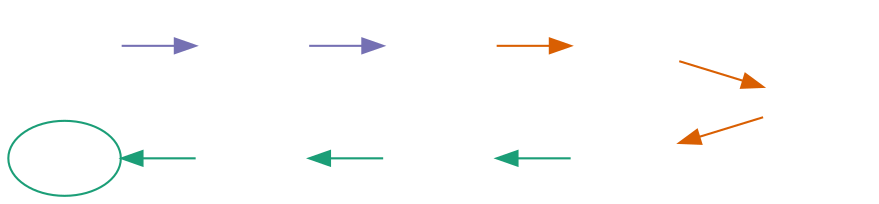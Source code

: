 digraph G {
    rankdir="LR";
    dpi=500
    bgcolor="transparent"
    node [colorscheme=dark24]
    edge [colorscheme=dark24]

    edge [color=white]
    node [color=white, fontcolor=white]

    1 -> 2  [color=3]
    2 -> 3  [color=3]
    3 -> 4  [color=2]
    4 -> 5  [color=2]

    // 5 -> 6  [color=2]
    // 6 -> 7  [color=2]
    // 7 -> 8  [color=1]
    // 8 -> 9  [color=1]
    // 9 -> 10 [color=1]

    6 -> 5  [dir=back, color=2]
    7 -> 6  [dir=back, color=1]
    8 -> 7  [dir=back, color=1]
    9 -> 8  [dir=back, color=1]

    // 1 -> 10 [style="invis"]

    9 [color=1]
}
